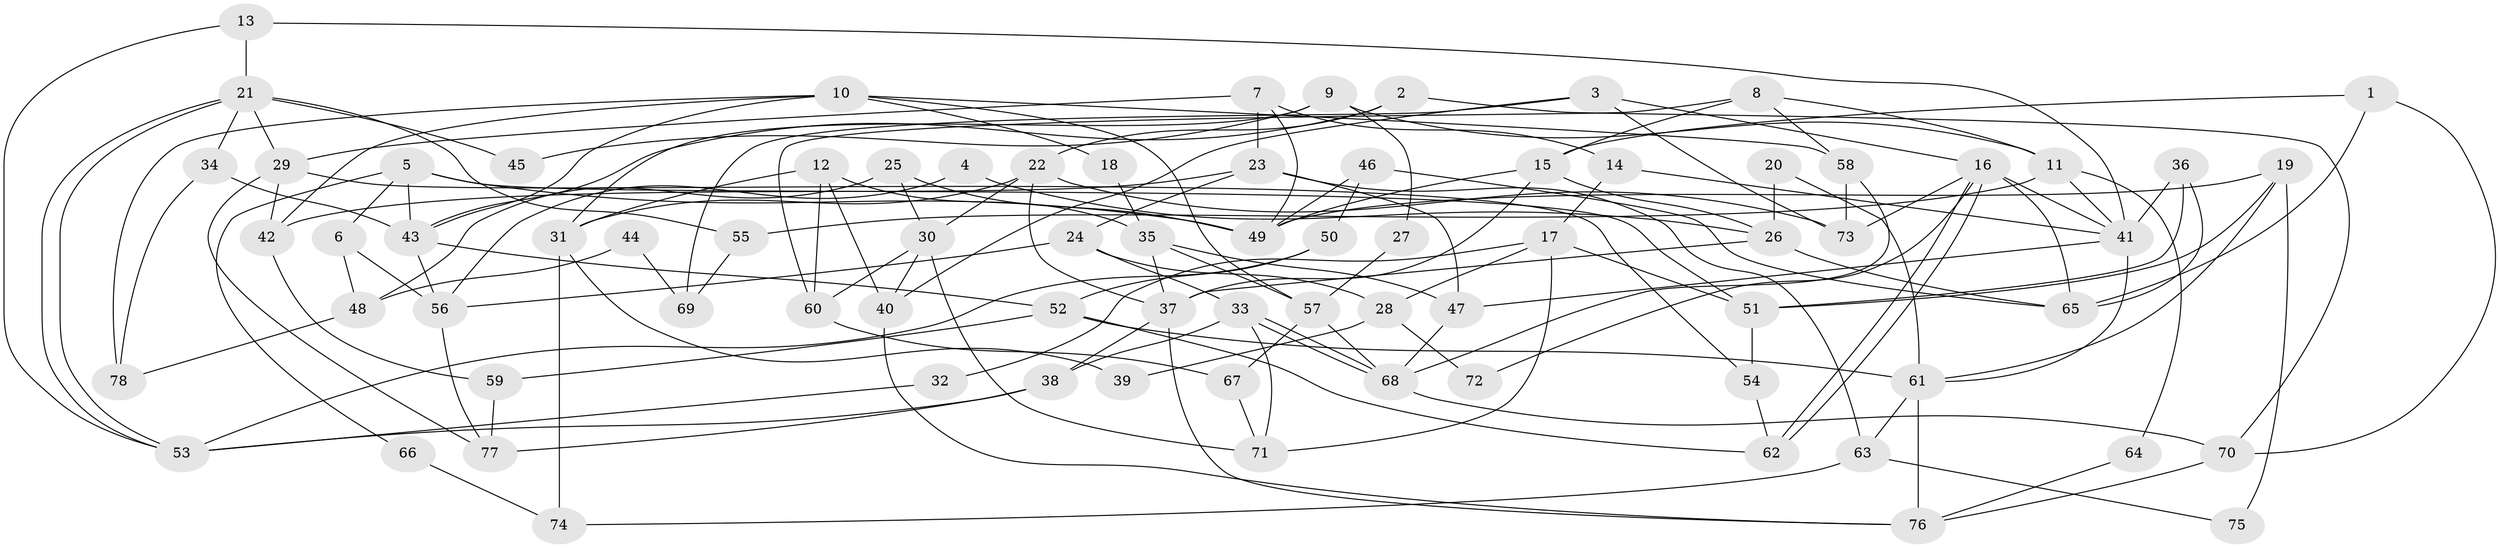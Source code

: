 // Generated by graph-tools (version 1.1) at 2025/26/03/09/25 03:26:19]
// undirected, 78 vertices, 156 edges
graph export_dot {
graph [start="1"]
  node [color=gray90,style=filled];
  1;
  2;
  3;
  4;
  5;
  6;
  7;
  8;
  9;
  10;
  11;
  12;
  13;
  14;
  15;
  16;
  17;
  18;
  19;
  20;
  21;
  22;
  23;
  24;
  25;
  26;
  27;
  28;
  29;
  30;
  31;
  32;
  33;
  34;
  35;
  36;
  37;
  38;
  39;
  40;
  41;
  42;
  43;
  44;
  45;
  46;
  47;
  48;
  49;
  50;
  51;
  52;
  53;
  54;
  55;
  56;
  57;
  58;
  59;
  60;
  61;
  62;
  63;
  64;
  65;
  66;
  67;
  68;
  69;
  70;
  71;
  72;
  73;
  74;
  75;
  76;
  77;
  78;
  1 -- 15;
  1 -- 65;
  1 -- 70;
  2 -- 70;
  2 -- 43;
  2 -- 22;
  3 -- 16;
  3 -- 73;
  3 -- 40;
  3 -- 69;
  4 -- 56;
  4 -- 26;
  5 -- 49;
  5 -- 43;
  5 -- 6;
  5 -- 51;
  5 -- 66;
  6 -- 48;
  6 -- 56;
  7 -- 23;
  7 -- 14;
  7 -- 29;
  7 -- 49;
  8 -- 60;
  8 -- 15;
  8 -- 11;
  8 -- 58;
  9 -- 31;
  9 -- 11;
  9 -- 27;
  9 -- 45;
  10 -- 58;
  10 -- 57;
  10 -- 18;
  10 -- 42;
  10 -- 43;
  10 -- 78;
  11 -- 41;
  11 -- 55;
  11 -- 64;
  12 -- 60;
  12 -- 35;
  12 -- 31;
  12 -- 40;
  13 -- 53;
  13 -- 21;
  13 -- 41;
  14 -- 17;
  14 -- 41;
  15 -- 26;
  15 -- 49;
  15 -- 37;
  16 -- 73;
  16 -- 62;
  16 -- 62;
  16 -- 41;
  16 -- 65;
  16 -- 72;
  17 -- 71;
  17 -- 51;
  17 -- 28;
  17 -- 32;
  18 -- 35;
  19 -- 51;
  19 -- 61;
  19 -- 49;
  19 -- 75;
  20 -- 61;
  20 -- 26;
  21 -- 53;
  21 -- 53;
  21 -- 29;
  21 -- 34;
  21 -- 45;
  21 -- 55;
  22 -- 37;
  22 -- 30;
  22 -- 31;
  22 -- 73;
  23 -- 47;
  23 -- 42;
  23 -- 24;
  23 -- 63;
  24 -- 56;
  24 -- 28;
  24 -- 33;
  25 -- 49;
  25 -- 30;
  25 -- 48;
  26 -- 65;
  26 -- 37;
  27 -- 57;
  28 -- 39;
  28 -- 72;
  29 -- 77;
  29 -- 42;
  29 -- 54;
  30 -- 40;
  30 -- 60;
  30 -- 71;
  31 -- 39;
  31 -- 74;
  32 -- 53;
  33 -- 68;
  33 -- 68;
  33 -- 38;
  33 -- 71;
  34 -- 43;
  34 -- 78;
  35 -- 37;
  35 -- 47;
  35 -- 57;
  36 -- 41;
  36 -- 65;
  36 -- 51;
  37 -- 76;
  37 -- 38;
  38 -- 53;
  38 -- 77;
  40 -- 76;
  41 -- 47;
  41 -- 61;
  42 -- 59;
  43 -- 52;
  43 -- 56;
  44 -- 69;
  44 -- 48;
  46 -- 50;
  46 -- 49;
  46 -- 65;
  47 -- 68;
  48 -- 78;
  50 -- 53;
  50 -- 52;
  51 -- 54;
  52 -- 62;
  52 -- 59;
  52 -- 61;
  54 -- 62;
  55 -- 69;
  56 -- 77;
  57 -- 68;
  57 -- 67;
  58 -- 68;
  58 -- 73;
  59 -- 77;
  60 -- 67;
  61 -- 63;
  61 -- 76;
  63 -- 74;
  63 -- 75;
  64 -- 76;
  66 -- 74;
  67 -- 71;
  68 -- 70;
  70 -- 76;
}
